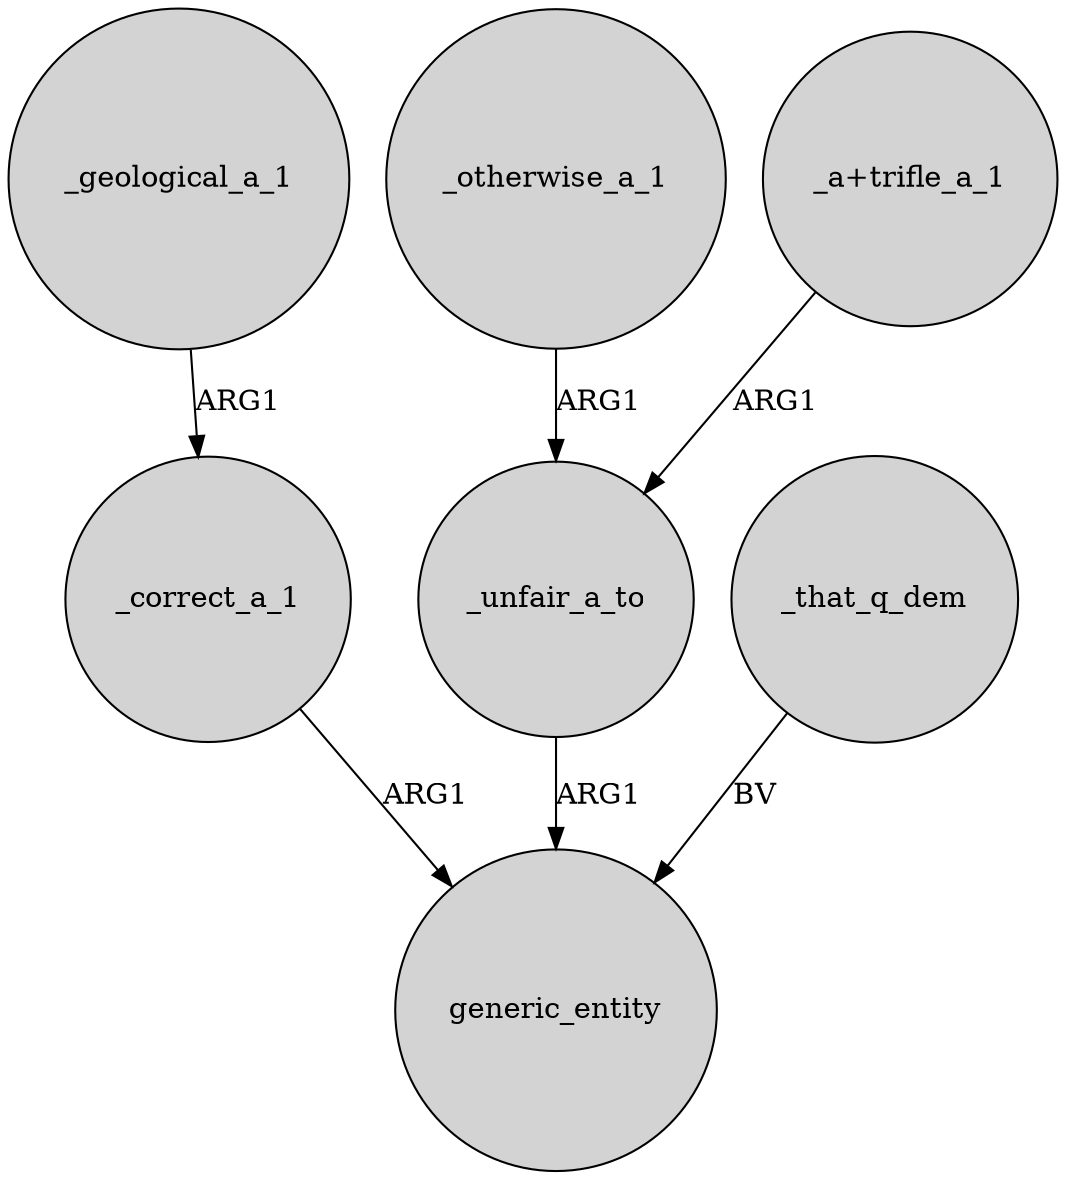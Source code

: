 digraph {
	node [shape=circle style=filled]
	"_a+trifle_a_1" -> _unfair_a_to [label=ARG1]
	_unfair_a_to -> generic_entity [label=ARG1]
	_geological_a_1 -> _correct_a_1 [label=ARG1]
	_otherwise_a_1 -> _unfair_a_to [label=ARG1]
	_that_q_dem -> generic_entity [label=BV]
	_correct_a_1 -> generic_entity [label=ARG1]
}
